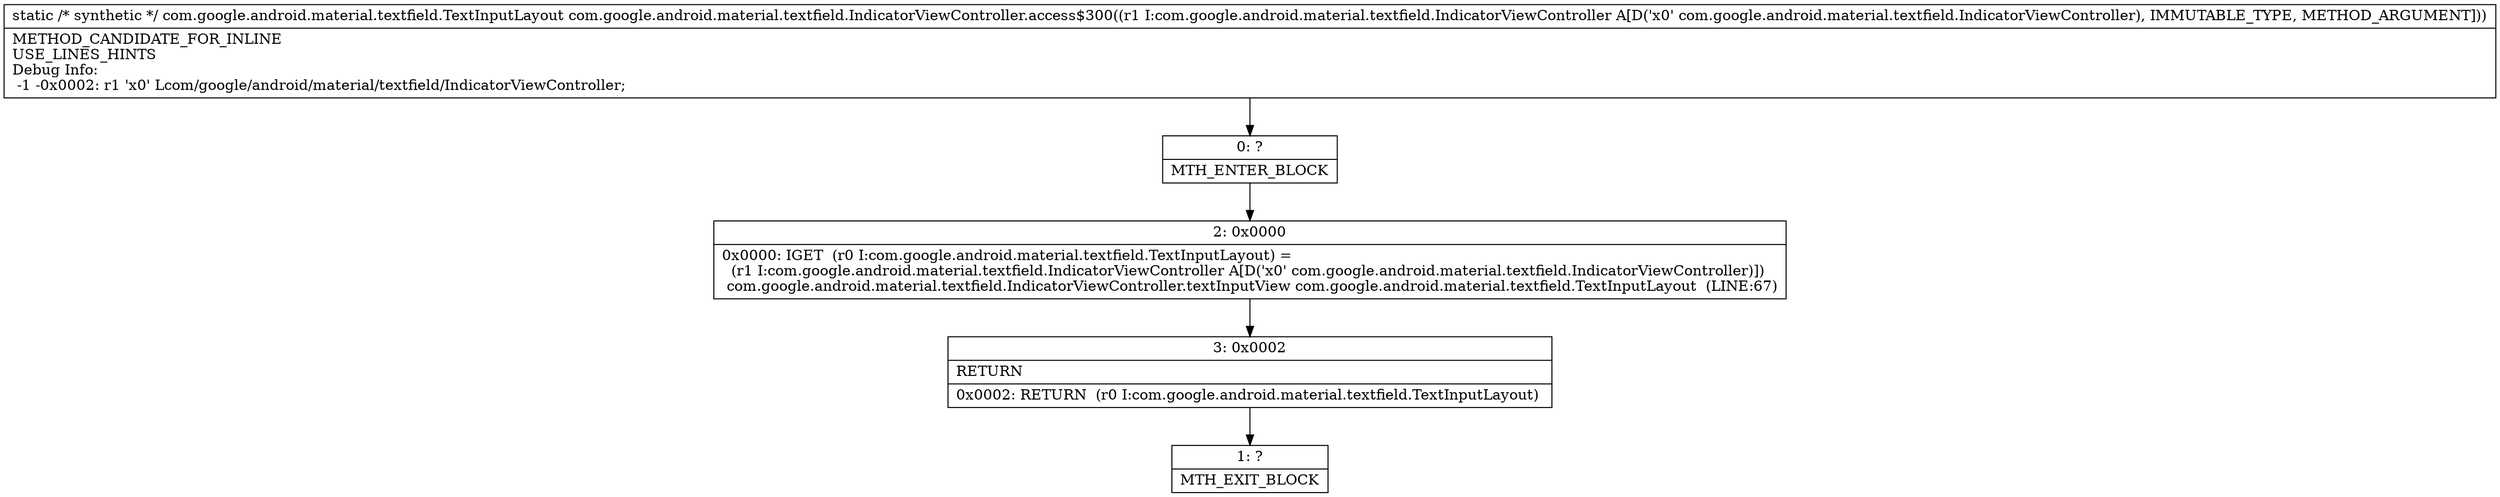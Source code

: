 digraph "CFG forcom.google.android.material.textfield.IndicatorViewController.access$300(Lcom\/google\/android\/material\/textfield\/IndicatorViewController;)Lcom\/google\/android\/material\/textfield\/TextInputLayout;" {
Node_0 [shape=record,label="{0\:\ ?|MTH_ENTER_BLOCK\l}"];
Node_2 [shape=record,label="{2\:\ 0x0000|0x0000: IGET  (r0 I:com.google.android.material.textfield.TextInputLayout) = \l  (r1 I:com.google.android.material.textfield.IndicatorViewController A[D('x0' com.google.android.material.textfield.IndicatorViewController)])\l com.google.android.material.textfield.IndicatorViewController.textInputView com.google.android.material.textfield.TextInputLayout  (LINE:67)\l}"];
Node_3 [shape=record,label="{3\:\ 0x0002|RETURN\l|0x0002: RETURN  (r0 I:com.google.android.material.textfield.TextInputLayout) \l}"];
Node_1 [shape=record,label="{1\:\ ?|MTH_EXIT_BLOCK\l}"];
MethodNode[shape=record,label="{static \/* synthetic *\/ com.google.android.material.textfield.TextInputLayout com.google.android.material.textfield.IndicatorViewController.access$300((r1 I:com.google.android.material.textfield.IndicatorViewController A[D('x0' com.google.android.material.textfield.IndicatorViewController), IMMUTABLE_TYPE, METHOD_ARGUMENT]))  | METHOD_CANDIDATE_FOR_INLINE\lUSE_LINES_HINTS\lDebug Info:\l  \-1 \-0x0002: r1 'x0' Lcom\/google\/android\/material\/textfield\/IndicatorViewController;\l}"];
MethodNode -> Node_0;Node_0 -> Node_2;
Node_2 -> Node_3;
Node_3 -> Node_1;
}

